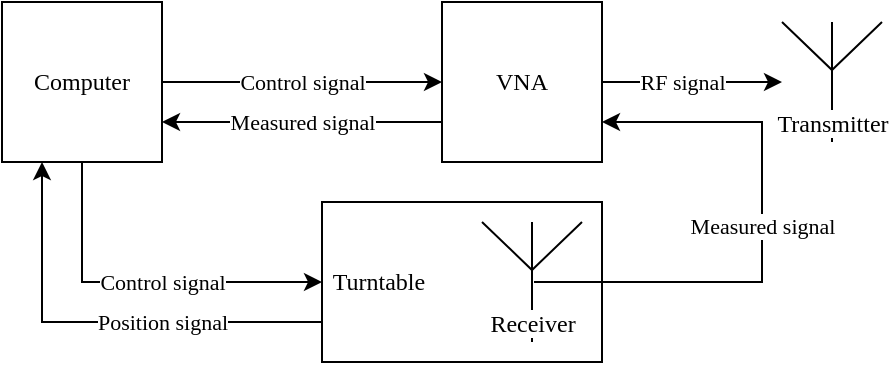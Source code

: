 <mxfile version="24.3.1" type="device">
  <diagram name="Side-1" id="uLUrF2YCvfydl0TDTF1-">
    <mxGraphModel dx="1434" dy="746" grid="1" gridSize="10" guides="1" tooltips="1" connect="1" arrows="1" fold="1" page="1" pageScale="1" pageWidth="480" pageHeight="220" math="0" shadow="0">
      <root>
        <mxCell id="0" />
        <mxCell id="1" parent="0" />
        <mxCell id="K61ZtF2F-3vLizpXjQvI-7" style="edgeStyle=orthogonalEdgeStyle;rounded=0;orthogonalLoop=1;jettySize=auto;html=1;exitX=1;exitY=0.5;exitDx=0;exitDy=0;entryX=0;entryY=0.5;entryDx=0;entryDy=0;" edge="1" parent="1" source="K61ZtF2F-3vLizpXjQvI-1" target="K61ZtF2F-3vLizpXjQvI-2">
          <mxGeometry relative="1" as="geometry" />
        </mxCell>
        <mxCell id="K61ZtF2F-3vLizpXjQvI-13" value="&lt;font face=&quot;Times New Roman&quot;&gt;Control signal&lt;br&gt;&lt;/font&gt;" style="edgeLabel;html=1;align=center;verticalAlign=middle;resizable=0;points=[];" vertex="1" connectable="0" parent="K61ZtF2F-3vLizpXjQvI-7">
          <mxGeometry x="0.27" relative="1" as="geometry">
            <mxPoint x="-19" as="offset" />
          </mxGeometry>
        </mxCell>
        <mxCell id="K61ZtF2F-3vLizpXjQvI-8" style="edgeStyle=orthogonalEdgeStyle;rounded=0;orthogonalLoop=1;jettySize=auto;html=1;exitX=0.5;exitY=1;exitDx=0;exitDy=0;entryX=0;entryY=0.5;entryDx=0;entryDy=0;verticalAlign=bottom;" edge="1" parent="1" source="K61ZtF2F-3vLizpXjQvI-1" target="K61ZtF2F-3vLizpXjQvI-16">
          <mxGeometry relative="1" as="geometry">
            <mxPoint x="240" y="200" as="targetPoint" />
          </mxGeometry>
        </mxCell>
        <mxCell id="K61ZtF2F-3vLizpXjQvI-9" value="&lt;font face=&quot;Times New Roman&quot;&gt;Control signal&lt;br&gt;&lt;/font&gt;" style="edgeLabel;html=1;align=center;verticalAlign=middle;resizable=0;points=[];" vertex="1" connectable="0" parent="K61ZtF2F-3vLizpXjQvI-8">
          <mxGeometry x="0.064" y="2" relative="1" as="geometry">
            <mxPoint x="4" y="2" as="offset" />
          </mxGeometry>
        </mxCell>
        <mxCell id="K61ZtF2F-3vLizpXjQvI-1" value="&lt;font face=&quot;Times New Roman&quot;&gt;Computer&lt;/font&gt;" style="whiteSpace=wrap;html=1;aspect=fixed;" vertex="1" parent="1">
          <mxGeometry x="20" y="20" width="80" height="80" as="geometry" />
        </mxCell>
        <mxCell id="K61ZtF2F-3vLizpXjQvI-10" style="edgeStyle=orthogonalEdgeStyle;rounded=0;orthogonalLoop=1;jettySize=auto;html=1;exitX=1;exitY=0.5;exitDx=0;exitDy=0;" edge="1" parent="1" source="K61ZtF2F-3vLizpXjQvI-2" target="K61ZtF2F-3vLizpXjQvI-6">
          <mxGeometry relative="1" as="geometry" />
        </mxCell>
        <mxCell id="K61ZtF2F-3vLizpXjQvI-11" value="&lt;font face=&quot;Times New Roman&quot;&gt;RF signal&lt;br&gt;&lt;/font&gt;" style="edgeLabel;html=1;align=center;verticalAlign=middle;resizable=0;points=[];" vertex="1" connectable="0" parent="K61ZtF2F-3vLizpXjQvI-10">
          <mxGeometry x="-0.265" y="2" relative="1" as="geometry">
            <mxPoint x="7" y="2" as="offset" />
          </mxGeometry>
        </mxCell>
        <mxCell id="K61ZtF2F-3vLizpXjQvI-14" value="&lt;font face=&quot;Times New Roman&quot;&gt;Measured signal&lt;br&gt;&lt;/font&gt;" style="edgeStyle=orthogonalEdgeStyle;rounded=0;orthogonalLoop=1;jettySize=auto;html=1;exitX=0;exitY=0.75;exitDx=0;exitDy=0;entryX=1;entryY=0.75;entryDx=0;entryDy=0;" edge="1" parent="1" source="K61ZtF2F-3vLizpXjQvI-2" target="K61ZtF2F-3vLizpXjQvI-1">
          <mxGeometry relative="1" as="geometry" />
        </mxCell>
        <mxCell id="K61ZtF2F-3vLizpXjQvI-2" value="&lt;font face=&quot;Times New Roman&quot;&gt;VNA&lt;br&gt;&lt;/font&gt;" style="whiteSpace=wrap;html=1;aspect=fixed;" vertex="1" parent="1">
          <mxGeometry x="240" y="20" width="80" height="80" as="geometry" />
        </mxCell>
        <mxCell id="K61ZtF2F-3vLizpXjQvI-12" value="&lt;font face=&quot;Times New Roman&quot;&gt;Position signal&lt;br&gt;&lt;/font&gt;" style="edgeStyle=orthogonalEdgeStyle;rounded=0;orthogonalLoop=1;jettySize=auto;html=1;exitX=0;exitY=0.75;exitDx=0;exitDy=0;entryX=0.25;entryY=1;entryDx=0;entryDy=0;" edge="1" parent="1" source="K61ZtF2F-3vLizpXjQvI-16" target="K61ZtF2F-3vLizpXjQvI-1">
          <mxGeometry x="-0.273" relative="1" as="geometry">
            <mxPoint x="240" y="220" as="sourcePoint" />
            <mxPoint as="offset" />
          </mxGeometry>
        </mxCell>
        <mxCell id="K61ZtF2F-3vLizpXjQvI-6" value="&lt;font face=&quot;Times New Roman&quot;&gt;Transmitter&lt;/font&gt;" style="verticalLabelPosition=middle;shadow=0;dashed=0;align=center;html=1;verticalAlign=bottom;shape=mxgraph.electrical.radio.aerial_-_antenna_1;labelPosition=center;labelBackgroundColor=default;" vertex="1" parent="1">
          <mxGeometry x="410" y="30" width="50" height="60" as="geometry" />
        </mxCell>
        <mxCell id="K61ZtF2F-3vLizpXjQvI-16" value="&amp;nbsp;&lt;font face=&quot;Times New Roman&quot;&gt;Turntable&lt;/font&gt;" style="rounded=0;whiteSpace=wrap;html=1;align=left;" vertex="1" parent="1">
          <mxGeometry x="180" y="120" width="140" height="80" as="geometry" />
        </mxCell>
        <mxCell id="K61ZtF2F-3vLizpXjQvI-15" value="&lt;font face=&quot;Times New Roman&quot;&gt;Measured signal&lt;br&gt;&lt;/font&gt;" style="edgeStyle=orthogonalEdgeStyle;rounded=0;orthogonalLoop=1;jettySize=auto;html=1;entryX=1;entryY=0.75;entryDx=0;entryDy=0;" edge="1" parent="1" target="K61ZtF2F-3vLizpXjQvI-2">
          <mxGeometry x="0.054" relative="1" as="geometry">
            <mxPoint x="290" y="160" as="sourcePoint" />
            <Array as="points">
              <mxPoint x="286" y="160" />
              <mxPoint x="400" y="160" />
              <mxPoint x="400" y="80" />
            </Array>
            <mxPoint as="offset" />
          </mxGeometry>
        </mxCell>
        <mxCell id="K61ZtF2F-3vLizpXjQvI-5" value="&lt;font face=&quot;Times New Roman&quot;&gt;Receiver&lt;/font&gt;" style="verticalLabelPosition=middle;shadow=0;dashed=0;align=center;html=1;verticalAlign=bottom;shape=mxgraph.electrical.radio.aerial_-_antenna_1;labelPosition=center;labelBackgroundColor=default;" vertex="1" parent="1">
          <mxGeometry x="260" y="130" width="50" height="60" as="geometry" />
        </mxCell>
      </root>
    </mxGraphModel>
  </diagram>
</mxfile>
